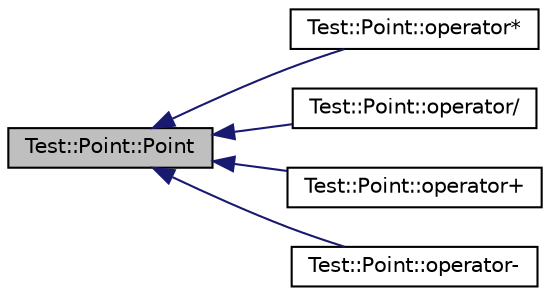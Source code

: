 digraph "Test::Point::Point"
{
  edge [fontname="Helvetica",fontsize="10",labelfontname="Helvetica",labelfontsize="10"];
  node [fontname="Helvetica",fontsize="10",shape=record];
  rankdir="LR";
  Node1 [label="Test::Point::Point",height=0.2,width=0.4,color="black", fillcolor="grey75", style="filled" fontcolor="black"];
  Node1 -> Node2 [dir="back",color="midnightblue",fontsize="10",style="solid",fontname="Helvetica"];
  Node2 [label="Test::Point::operator*",height=0.2,width=0.4,color="black", fillcolor="white", style="filled",URL="$class_test_1_1_point.html#a6f6dc631caba8c021d5ebf68f6be319e"];
  Node1 -> Node3 [dir="back",color="midnightblue",fontsize="10",style="solid",fontname="Helvetica"];
  Node3 [label="Test::Point::operator/",height=0.2,width=0.4,color="black", fillcolor="white", style="filled",URL="$class_test_1_1_point.html#a8ec4dceff88831379d72e3dff8cbdc02"];
  Node1 -> Node4 [dir="back",color="midnightblue",fontsize="10",style="solid",fontname="Helvetica"];
  Node4 [label="Test::Point::operator+",height=0.2,width=0.4,color="black", fillcolor="white", style="filled",URL="$class_test_1_1_point.html#a6576a1ddd15e53daf201b988d396d0b2"];
  Node1 -> Node5 [dir="back",color="midnightblue",fontsize="10",style="solid",fontname="Helvetica"];
  Node5 [label="Test::Point::operator-",height=0.2,width=0.4,color="black", fillcolor="white", style="filled",URL="$class_test_1_1_point.html#ac0cda7e1d9b2b11fad91c54d5bccdddb"];
}
